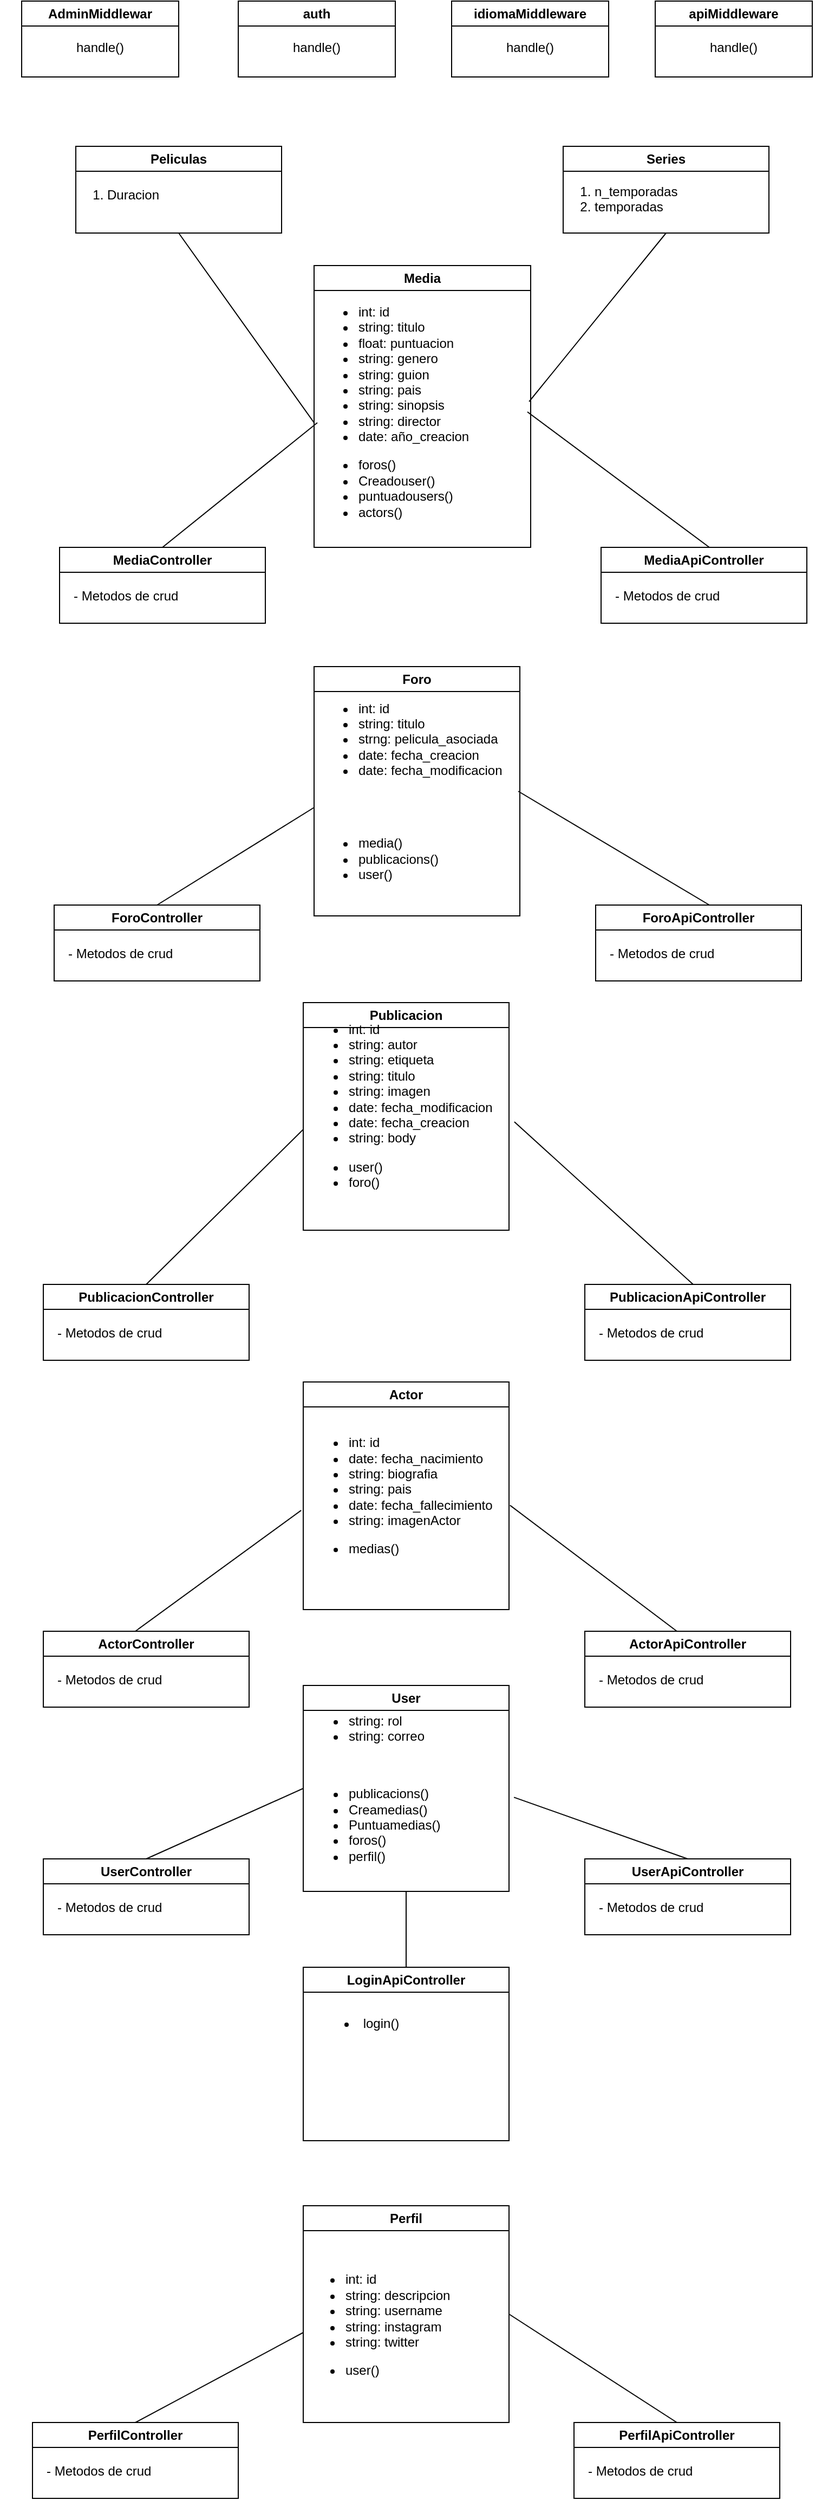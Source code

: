 <mxfile version="26.0.16">
  <diagram name="Página-1" id="hsjouiUlsG6Za-TGBeIv">
    <mxGraphModel dx="2261" dy="3092" grid="1" gridSize="10" guides="1" tooltips="1" connect="1" arrows="1" fold="1" page="1" pageScale="1" pageWidth="827" pageHeight="1169" math="0" shadow="0">
      <root>
        <mxCell id="0" />
        <mxCell id="1" parent="0" />
        <mxCell id="Btvpl0j_3GmCOnRVqHgX-11" value="MediaController" style="swimlane;whiteSpace=wrap;html=1;" parent="1" vertex="1">
          <mxGeometry x="-770" y="-1250" width="190" height="70" as="geometry" />
        </mxCell>
        <mxCell id="Btvpl0j_3GmCOnRVqHgX-12" value="- Metodos de crud" style="text;strokeColor=none;fillColor=none;align=left;verticalAlign=middle;spacingLeft=4;spacingRight=4;overflow=hidden;points=[[0,0.5],[1,0.5]];portConstraint=eastwest;rotatable=0;whiteSpace=wrap;html=1;" parent="Btvpl0j_3GmCOnRVqHgX-11" vertex="1">
          <mxGeometry x="7" y="30" width="173" height="30" as="geometry" />
        </mxCell>
        <mxCell id="Btvpl0j_3GmCOnRVqHgX-13" value="ForoController" style="swimlane;whiteSpace=wrap;html=1;" parent="1" vertex="1">
          <mxGeometry x="-775" y="-920" width="190" height="70" as="geometry" />
        </mxCell>
        <mxCell id="Btvpl0j_3GmCOnRVqHgX-14" value="- Metodos de crud" style="text;strokeColor=none;fillColor=none;align=left;verticalAlign=middle;spacingLeft=4;spacingRight=4;overflow=hidden;points=[[0,0.5],[1,0.5]];portConstraint=eastwest;rotatable=0;whiteSpace=wrap;html=1;" parent="Btvpl0j_3GmCOnRVqHgX-13" vertex="1">
          <mxGeometry x="7" y="30" width="173" height="30" as="geometry" />
        </mxCell>
        <mxCell id="Btvpl0j_3GmCOnRVqHgX-15" value="ActorController" style="swimlane;whiteSpace=wrap;html=1;" parent="1" vertex="1">
          <mxGeometry x="-785" y="-250" width="190" height="70" as="geometry" />
        </mxCell>
        <mxCell id="Btvpl0j_3GmCOnRVqHgX-16" value="- Metodos de crud" style="text;strokeColor=none;fillColor=none;align=left;verticalAlign=middle;spacingLeft=4;spacingRight=4;overflow=hidden;points=[[0,0.5],[1,0.5]];portConstraint=eastwest;rotatable=0;whiteSpace=wrap;html=1;" parent="Btvpl0j_3GmCOnRVqHgX-15" vertex="1">
          <mxGeometry x="7" y="30" width="173" height="30" as="geometry" />
        </mxCell>
        <mxCell id="Btvpl0j_3GmCOnRVqHgX-17" value="UserController" style="swimlane;whiteSpace=wrap;html=1;" parent="1" vertex="1">
          <mxGeometry x="-785" y="-40" width="190" height="70" as="geometry" />
        </mxCell>
        <mxCell id="Btvpl0j_3GmCOnRVqHgX-18" value="- Metodos de crud" style="text;strokeColor=none;fillColor=none;align=left;verticalAlign=middle;spacingLeft=4;spacingRight=4;overflow=hidden;points=[[0,0.5],[1,0.5]];portConstraint=eastwest;rotatable=0;whiteSpace=wrap;html=1;" parent="Btvpl0j_3GmCOnRVqHgX-17" vertex="1">
          <mxGeometry x="7" y="30" width="173" height="30" as="geometry" />
        </mxCell>
        <mxCell id="Btvpl0j_3GmCOnRVqHgX-23" value="MediaApiController" style="swimlane;whiteSpace=wrap;html=1;" parent="1" vertex="1">
          <mxGeometry x="-270" y="-1250" width="190" height="70" as="geometry" />
        </mxCell>
        <mxCell id="Btvpl0j_3GmCOnRVqHgX-24" value="- Metodos de crud" style="text;strokeColor=none;fillColor=none;align=left;verticalAlign=middle;spacingLeft=4;spacingRight=4;overflow=hidden;points=[[0,0.5],[1,0.5]];portConstraint=eastwest;rotatable=0;whiteSpace=wrap;html=1;" parent="Btvpl0j_3GmCOnRVqHgX-23" vertex="1">
          <mxGeometry x="7" y="30" width="173" height="30" as="geometry" />
        </mxCell>
        <mxCell id="Btvpl0j_3GmCOnRVqHgX-25" value="ForoApiController" style="swimlane;whiteSpace=wrap;html=1;" parent="1" vertex="1">
          <mxGeometry x="-275" y="-920" width="190" height="70" as="geometry" />
        </mxCell>
        <mxCell id="Btvpl0j_3GmCOnRVqHgX-26" value="- Metodos de crud" style="text;strokeColor=none;fillColor=none;align=left;verticalAlign=middle;spacingLeft=4;spacingRight=4;overflow=hidden;points=[[0,0.5],[1,0.5]];portConstraint=eastwest;rotatable=0;whiteSpace=wrap;html=1;" parent="Btvpl0j_3GmCOnRVqHgX-25" vertex="1">
          <mxGeometry x="7" y="30" width="173" height="30" as="geometry" />
        </mxCell>
        <mxCell id="Btvpl0j_3GmCOnRVqHgX-27" value="ActorApiController" style="swimlane;whiteSpace=wrap;html=1;" parent="1" vertex="1">
          <mxGeometry x="-285" y="-250" width="190" height="70" as="geometry" />
        </mxCell>
        <mxCell id="Btvpl0j_3GmCOnRVqHgX-28" value="- Metodos de crud" style="text;strokeColor=none;fillColor=none;align=left;verticalAlign=middle;spacingLeft=4;spacingRight=4;overflow=hidden;points=[[0,0.5],[1,0.5]];portConstraint=eastwest;rotatable=0;whiteSpace=wrap;html=1;" parent="Btvpl0j_3GmCOnRVqHgX-27" vertex="1">
          <mxGeometry x="7" y="30" width="173" height="30" as="geometry" />
        </mxCell>
        <mxCell id="Btvpl0j_3GmCOnRVqHgX-29" value="UserApiController" style="swimlane;whiteSpace=wrap;html=1;" parent="1" vertex="1">
          <mxGeometry x="-285" y="-40" width="190" height="70" as="geometry" />
        </mxCell>
        <mxCell id="Btvpl0j_3GmCOnRVqHgX-30" value="- Metodos de crud" style="text;strokeColor=none;fillColor=none;align=left;verticalAlign=middle;spacingLeft=4;spacingRight=4;overflow=hidden;points=[[0,0.5],[1,0.5]];portConstraint=eastwest;rotatable=0;whiteSpace=wrap;html=1;" parent="Btvpl0j_3GmCOnRVqHgX-29" vertex="1">
          <mxGeometry x="7" y="30" width="173" height="30" as="geometry" />
        </mxCell>
        <mxCell id="Btvpl0j_3GmCOnRVqHgX-33" value="Peliculas" style="swimlane;whiteSpace=wrap;html=1;" parent="1" vertex="1">
          <mxGeometry x="-755" y="-1620" width="190" height="80" as="geometry" />
        </mxCell>
        <mxCell id="Btvpl0j_3GmCOnRVqHgX-68" value="&lt;ol&gt;&lt;li&gt;Duracion&lt;br&gt;&lt;/li&gt;&lt;/ol&gt;" style="text;strokeColor=none;fillColor=none;html=1;whiteSpace=wrap;verticalAlign=middle;overflow=hidden;" parent="Btvpl0j_3GmCOnRVqHgX-33" vertex="1">
          <mxGeometry x="-13" y="20" width="210" height="50" as="geometry" />
        </mxCell>
        <mxCell id="yggabCDSChldN73oCIkF-1" style="edgeStyle=orthogonalEdgeStyle;rounded=0;orthogonalLoop=1;jettySize=auto;html=1;exitX=0.5;exitY=0;exitDx=0;exitDy=0;" edge="1" parent="1" source="Btvpl0j_3GmCOnRVqHgX-41">
          <mxGeometry relative="1" as="geometry">
            <mxPoint x="-435" y="-1500" as="targetPoint" />
          </mxGeometry>
        </mxCell>
        <mxCell id="Btvpl0j_3GmCOnRVqHgX-41" value="Media" style="swimlane;whiteSpace=wrap;html=1;startSize=23;" parent="1" vertex="1">
          <mxGeometry x="-535" y="-1510" width="200" height="260" as="geometry" />
        </mxCell>
        <mxCell id="Btvpl0j_3GmCOnRVqHgX-81" value="&lt;ul&gt;&lt;li&gt;int: id&lt;/li&gt;&lt;li&gt;string: titulo&lt;br&gt;&lt;/li&gt;&lt;li&gt;float: puntuacion&lt;/li&gt;&lt;li&gt;string: genero&lt;/li&gt;&lt;li&gt;string: guion&lt;/li&gt;&lt;li&gt;string: pais&lt;/li&gt;&lt;li&gt;string: sinopsis&lt;/li&gt;&lt;li&gt;string: director&lt;/li&gt;&lt;li&gt;date: año_creacion&lt;br&gt;&lt;/li&gt;&lt;/ul&gt;&lt;div&gt;&lt;ul&gt;&lt;li&gt;foros()&lt;/li&gt;&lt;li&gt;Creadouser()&lt;/li&gt;&lt;li&gt;puntuadousers()&lt;/li&gt;&lt;li&gt;actors()&lt;br&gt;&lt;/li&gt;&lt;/ul&gt;&lt;/div&gt;" style="text;strokeColor=none;fillColor=none;html=1;whiteSpace=wrap;verticalAlign=middle;overflow=hidden;" parent="Btvpl0j_3GmCOnRVqHgX-41" vertex="1">
          <mxGeometry x="-1.5" y="10" width="198.5" height="250" as="geometry" />
        </mxCell>
        <mxCell id="Btvpl0j_3GmCOnRVqHgX-43" value="Foro" style="swimlane;whiteSpace=wrap;html=1;startSize=23;" parent="1" vertex="1">
          <mxGeometry x="-535" y="-1140" width="190" height="230" as="geometry" />
        </mxCell>
        <mxCell id="Btvpl0j_3GmCOnRVqHgX-94" value="&lt;ul&gt;&lt;li&gt;int: id&lt;br&gt;&lt;/li&gt;&lt;li&gt;string: titulo&lt;br&gt;&lt;/li&gt;&lt;li&gt;strng: pelicula_asociada&lt;br&gt;&lt;/li&gt;&lt;li&gt;date: fecha_creacion&lt;/li&gt;&lt;li&gt;date: fecha_modificacion&lt;/li&gt;&lt;/ul&gt;&lt;div&gt;&lt;br&gt;&lt;/div&gt;&lt;div&gt;&lt;br&gt;&lt;/div&gt;&lt;div&gt;&lt;ul&gt;&lt;li&gt;media()&lt;/li&gt;&lt;li&gt;publicacions()&lt;/li&gt;&lt;li&gt;user()&lt;br&gt;&lt;/li&gt;&lt;/ul&gt;&lt;/div&gt;" style="text;strokeColor=none;fillColor=none;html=1;whiteSpace=wrap;verticalAlign=middle;overflow=hidden;" parent="Btvpl0j_3GmCOnRVqHgX-43" vertex="1">
          <mxGeometry x="-1.5" width="190" height="230" as="geometry" />
        </mxCell>
        <mxCell id="Btvpl0j_3GmCOnRVqHgX-45" value="Actor" style="swimlane;whiteSpace=wrap;html=1;" parent="1" vertex="1">
          <mxGeometry x="-545" y="-480" width="190" height="210" as="geometry" />
        </mxCell>
        <mxCell id="Btvpl0j_3GmCOnRVqHgX-101" value="&lt;ul&gt;&lt;li&gt;int: id&lt;br&gt;&lt;/li&gt;&lt;li&gt;date: fecha_nacimiento&lt;br&gt;&lt;/li&gt;&lt;li&gt;string: biografia&lt;br&gt;&lt;/li&gt;&lt;li&gt;string: pais&lt;br&gt;&lt;/li&gt;&lt;li&gt;date: fecha_fallecimiento&lt;br&gt;&lt;/li&gt;&lt;li&gt;string: imagenActor&lt;/li&gt;&lt;/ul&gt;&lt;div&gt;&lt;ul&gt;&lt;li&gt;medias()&lt;br&gt;&lt;/li&gt;&lt;/ul&gt;&lt;/div&gt;" style="text;strokeColor=none;fillColor=none;html=1;whiteSpace=wrap;verticalAlign=middle;overflow=hidden;" parent="Btvpl0j_3GmCOnRVqHgX-45" vertex="1">
          <mxGeometry width="190" height="210" as="geometry" />
        </mxCell>
        <mxCell id="Btvpl0j_3GmCOnRVqHgX-47" value="User" style="swimlane;whiteSpace=wrap;html=1;" parent="1" vertex="1">
          <mxGeometry x="-545" y="-200" width="190" height="190" as="geometry" />
        </mxCell>
        <mxCell id="Btvpl0j_3GmCOnRVqHgX-110" value="&lt;ul&gt;&lt;li&gt;string: rol&lt;br&gt;&lt;/li&gt;&lt;li&gt;string: correo&lt;br&gt;&lt;/li&gt;&lt;/ul&gt;&lt;div&gt;&lt;br&gt;&lt;/div&gt;&lt;div&gt;&lt;ul&gt;&lt;li&gt;publicacions()&lt;/li&gt;&lt;li&gt;Creamedias()&lt;/li&gt;&lt;li&gt;Puntuamedias()&lt;/li&gt;&lt;li&gt;foros()&lt;/li&gt;&lt;li&gt;perfil()&lt;br&gt;&lt;/li&gt;&lt;/ul&gt;&lt;/div&gt;" style="text;strokeColor=none;fillColor=none;html=1;whiteSpace=wrap;verticalAlign=middle;overflow=hidden;" parent="Btvpl0j_3GmCOnRVqHgX-47" vertex="1">
          <mxGeometry width="190" height="190" as="geometry" />
        </mxCell>
        <mxCell id="Btvpl0j_3GmCOnRVqHgX-51" value="PublicacionController" style="swimlane;whiteSpace=wrap;html=1;" parent="1" vertex="1">
          <mxGeometry x="-785" y="-570" width="190" height="70" as="geometry" />
        </mxCell>
        <mxCell id="Btvpl0j_3GmCOnRVqHgX-52" value="- Metodos de crud" style="text;strokeColor=none;fillColor=none;align=left;verticalAlign=middle;spacingLeft=4;spacingRight=4;overflow=hidden;points=[[0,0.5],[1,0.5]];portConstraint=eastwest;rotatable=0;whiteSpace=wrap;html=1;" parent="Btvpl0j_3GmCOnRVqHgX-51" vertex="1">
          <mxGeometry x="7" y="30" width="173" height="30" as="geometry" />
        </mxCell>
        <mxCell id="Btvpl0j_3GmCOnRVqHgX-53" value="PublicacionApiController" style="swimlane;whiteSpace=wrap;html=1;" parent="1" vertex="1">
          <mxGeometry x="-285" y="-570" width="190" height="70" as="geometry" />
        </mxCell>
        <mxCell id="Btvpl0j_3GmCOnRVqHgX-54" value="- Metodos de crud" style="text;strokeColor=none;fillColor=none;align=left;verticalAlign=middle;spacingLeft=4;spacingRight=4;overflow=hidden;points=[[0,0.5],[1,0.5]];portConstraint=eastwest;rotatable=0;whiteSpace=wrap;html=1;" parent="Btvpl0j_3GmCOnRVqHgX-53" vertex="1">
          <mxGeometry x="7" y="30" width="173" height="30" as="geometry" />
        </mxCell>
        <mxCell id="Btvpl0j_3GmCOnRVqHgX-56" value="Publicacion" style="swimlane;whiteSpace=wrap;html=1;startSize=23;" parent="1" vertex="1">
          <mxGeometry x="-545" y="-830" width="190" height="210" as="geometry" />
        </mxCell>
        <mxCell id="Btvpl0j_3GmCOnRVqHgX-95" value="&lt;ul&gt;&lt;li&gt;int: id&lt;br&gt;&lt;/li&gt;&lt;li&gt;string: autor&lt;br&gt;&lt;/li&gt;&lt;li&gt;string: etiqueta&lt;br&gt;&lt;/li&gt;&lt;li&gt;string: titulo&lt;br&gt;&lt;/li&gt;&lt;li&gt;string: imagen&lt;br&gt;&lt;/li&gt;&lt;li&gt;date: fecha_modificacion&lt;br&gt;&lt;/li&gt;&lt;li&gt;date: fecha_creacion&lt;br&gt;&lt;/li&gt;&lt;li&gt;string: body&lt;/li&gt;&lt;/ul&gt;&lt;div&gt;&lt;ul&gt;&lt;li&gt;user()&lt;/li&gt;&lt;li&gt;foro()&lt;br&gt;&lt;/li&gt;&lt;/ul&gt;&lt;/div&gt;" style="text;strokeColor=none;fillColor=none;html=1;whiteSpace=wrap;verticalAlign=middle;overflow=hidden;" parent="Btvpl0j_3GmCOnRVqHgX-56" vertex="1">
          <mxGeometry y="-20" width="190" height="230" as="geometry" />
        </mxCell>
        <mxCell id="Btvpl0j_3GmCOnRVqHgX-79" value="Series" style="swimlane;whiteSpace=wrap;html=1;" parent="1" vertex="1">
          <mxGeometry x="-305" y="-1620" width="190" height="80" as="geometry" />
        </mxCell>
        <mxCell id="Btvpl0j_3GmCOnRVqHgX-80" value="&lt;ol&gt;&lt;li&gt;n_temporadas&lt;/li&gt;&lt;li&gt;temporadas&lt;br&gt;&lt;/li&gt;&lt;/ol&gt;" style="text;strokeColor=none;fillColor=none;html=1;whiteSpace=wrap;verticalAlign=middle;overflow=hidden;" parent="Btvpl0j_3GmCOnRVqHgX-79" vertex="1">
          <mxGeometry x="-13" y="20" width="210" height="50" as="geometry" />
        </mxCell>
        <mxCell id="Btvpl0j_3GmCOnRVqHgX-105" value="PerfilController" style="swimlane;whiteSpace=wrap;html=1;" parent="1" vertex="1">
          <mxGeometry x="-795" y="480" width="190" height="70" as="geometry" />
        </mxCell>
        <mxCell id="Btvpl0j_3GmCOnRVqHgX-106" value="- Metodos de crud" style="text;strokeColor=none;fillColor=none;align=left;verticalAlign=middle;spacingLeft=4;spacingRight=4;overflow=hidden;points=[[0,0.5],[1,0.5]];portConstraint=eastwest;rotatable=0;whiteSpace=wrap;html=1;" parent="Btvpl0j_3GmCOnRVqHgX-105" vertex="1">
          <mxGeometry x="7" y="30" width="173" height="30" as="geometry" />
        </mxCell>
        <mxCell id="Btvpl0j_3GmCOnRVqHgX-107" value="PerfilApiController" style="swimlane;whiteSpace=wrap;html=1;" parent="1" vertex="1">
          <mxGeometry x="-295" y="480" width="190" height="70" as="geometry" />
        </mxCell>
        <mxCell id="Btvpl0j_3GmCOnRVqHgX-108" value="- Metodos de crud" style="text;strokeColor=none;fillColor=none;align=left;verticalAlign=middle;spacingLeft=4;spacingRight=4;overflow=hidden;points=[[0,0.5],[1,0.5]];portConstraint=eastwest;rotatable=0;whiteSpace=wrap;html=1;" parent="Btvpl0j_3GmCOnRVqHgX-107" vertex="1">
          <mxGeometry x="7" y="30" width="173" height="30" as="geometry" />
        </mxCell>
        <mxCell id="Btvpl0j_3GmCOnRVqHgX-109" value="Perfil" style="swimlane;whiteSpace=wrap;html=1;" parent="1" vertex="1">
          <mxGeometry x="-545" y="280" width="190" height="200" as="geometry" />
        </mxCell>
        <mxCell id="Btvpl0j_3GmCOnRVqHgX-112" value="&lt;ul&gt;&lt;li&gt;int: id&lt;br&gt;&lt;/li&gt;&lt;li&gt;string: descripcion&lt;br&gt;&lt;/li&gt;&lt;li&gt;string: username&lt;/li&gt;&lt;li&gt;string: instagram&lt;/li&gt;&lt;li&gt;string: twitter&lt;/li&gt;&lt;/ul&gt;&lt;div&gt;&lt;ul&gt;&lt;li&gt;&lt;span style=&quot;white-space: pre;&quot;&gt;user()&#x9;&lt;/span&gt;&lt;/li&gt;&lt;/ul&gt;&lt;/div&gt;" style="text;strokeColor=none;fillColor=none;html=1;whiteSpace=wrap;verticalAlign=middle;overflow=hidden;" parent="Btvpl0j_3GmCOnRVqHgX-109" vertex="1">
          <mxGeometry x="-3" y="20" width="190" height="180" as="geometry" />
        </mxCell>
        <mxCell id="Btvpl0j_3GmCOnRVqHgX-111" value="LoginApiController" style="swimlane;whiteSpace=wrap;html=1;" parent="1" vertex="1">
          <mxGeometry x="-545" y="60" width="190" height="160" as="geometry" />
        </mxCell>
        <mxCell id="Btvpl0j_3GmCOnRVqHgX-114" value="&lt;ul&gt;&lt;li&gt;&amp;nbsp;login()&lt;/li&gt;&lt;/ul&gt;" style="text;strokeColor=none;fillColor=none;align=left;verticalAlign=middle;spacingLeft=4;spacingRight=4;overflow=hidden;points=[[0,0.5],[1,0.5]];portConstraint=eastwest;rotatable=0;whiteSpace=wrap;html=1;" parent="Btvpl0j_3GmCOnRVqHgX-111" vertex="1">
          <mxGeometry x="5.5" y="30" width="173" height="30" as="geometry" />
        </mxCell>
        <mxCell id="Btvpl0j_3GmCOnRVqHgX-123" value="AdminMiddlewar" style="swimlane;whiteSpace=wrap;html=1;" parent="1" vertex="1">
          <mxGeometry x="-805" y="-1754" width="145" height="70" as="geometry" />
        </mxCell>
        <mxCell id="Btvpl0j_3GmCOnRVqHgX-125" value="handle()" style="text;html=1;align=center;verticalAlign=middle;whiteSpace=wrap;rounded=0;" parent="Btvpl0j_3GmCOnRVqHgX-123" vertex="1">
          <mxGeometry x="-20" y="15" width="185" height="55" as="geometry" />
        </mxCell>
        <mxCell id="Btvpl0j_3GmCOnRVqHgX-132" value="auth" style="swimlane;whiteSpace=wrap;html=1;" parent="1" vertex="1">
          <mxGeometry x="-605" y="-1754" width="145" height="70" as="geometry" />
        </mxCell>
        <mxCell id="Btvpl0j_3GmCOnRVqHgX-133" value="handle()" style="text;html=1;align=center;verticalAlign=middle;whiteSpace=wrap;rounded=0;" parent="Btvpl0j_3GmCOnRVqHgX-132" vertex="1">
          <mxGeometry x="-20" y="15" width="185" height="55" as="geometry" />
        </mxCell>
        <mxCell id="Btvpl0j_3GmCOnRVqHgX-134" value="idiomaMiddleware" style="swimlane;whiteSpace=wrap;html=1;" parent="1" vertex="1">
          <mxGeometry x="-408" y="-1754" width="145" height="70" as="geometry" />
        </mxCell>
        <mxCell id="Btvpl0j_3GmCOnRVqHgX-135" value="handle()" style="text;html=1;align=center;verticalAlign=middle;whiteSpace=wrap;rounded=0;" parent="Btvpl0j_3GmCOnRVqHgX-134" vertex="1">
          <mxGeometry x="-20" y="15" width="185" height="55" as="geometry" />
        </mxCell>
        <mxCell id="Btvpl0j_3GmCOnRVqHgX-144" value="apiMiddleware" style="swimlane;whiteSpace=wrap;html=1;" parent="1" vertex="1">
          <mxGeometry x="-220" y="-1754" width="145" height="70" as="geometry" />
        </mxCell>
        <mxCell id="Btvpl0j_3GmCOnRVqHgX-145" value="handle()" style="text;html=1;align=center;verticalAlign=middle;whiteSpace=wrap;rounded=0;" parent="Btvpl0j_3GmCOnRVqHgX-144" vertex="1">
          <mxGeometry x="-20" y="15" width="185" height="55" as="geometry" />
        </mxCell>
        <mxCell id="Btvpl0j_3GmCOnRVqHgX-150" value="" style="endArrow=none;html=1;rounded=0;entryX=0;entryY=0.5;entryDx=0;entryDy=0;" parent="1" target="Btvpl0j_3GmCOnRVqHgX-110" edge="1">
          <mxGeometry width="50" height="50" relative="1" as="geometry">
            <mxPoint x="-690" y="-40" as="sourcePoint" />
            <mxPoint x="-640" y="-90" as="targetPoint" />
          </mxGeometry>
        </mxCell>
        <mxCell id="Btvpl0j_3GmCOnRVqHgX-151" value="" style="endArrow=none;html=1;rounded=0;entryX=1.024;entryY=0.543;entryDx=0;entryDy=0;entryPerimeter=0;" parent="1" target="Btvpl0j_3GmCOnRVqHgX-110" edge="1">
          <mxGeometry width="50" height="50" relative="1" as="geometry">
            <mxPoint x="-190" y="-40" as="sourcePoint" />
            <mxPoint x="-45" y="-105" as="targetPoint" />
          </mxGeometry>
        </mxCell>
        <mxCell id="Btvpl0j_3GmCOnRVqHgX-152" value="" style="endArrow=none;html=1;rounded=0;entryX=0.5;entryY=1;entryDx=0;entryDy=0;exitX=0.5;exitY=0;exitDx=0;exitDy=0;" parent="1" source="Btvpl0j_3GmCOnRVqHgX-111" target="Btvpl0j_3GmCOnRVqHgX-110" edge="1">
          <mxGeometry width="50" height="50" relative="1" as="geometry">
            <mxPoint x="-670" y="-20" as="sourcePoint" />
            <mxPoint x="-525" y="-85" as="targetPoint" />
          </mxGeometry>
        </mxCell>
        <mxCell id="Btvpl0j_3GmCOnRVqHgX-153" value="" style="endArrow=none;html=1;rounded=0;entryX=1.005;entryY=0.542;entryDx=0;entryDy=0;entryPerimeter=0;" parent="1" target="Btvpl0j_3GmCOnRVqHgX-101" edge="1">
          <mxGeometry width="50" height="50" relative="1" as="geometry">
            <mxPoint x="-200" y="-250" as="sourcePoint" />
            <mxPoint x="-55" y="-315" as="targetPoint" />
          </mxGeometry>
        </mxCell>
        <mxCell id="Btvpl0j_3GmCOnRVqHgX-154" value="" style="endArrow=none;html=1;rounded=0;entryX=-0.01;entryY=0.564;entryDx=0;entryDy=0;entryPerimeter=0;" parent="1" target="Btvpl0j_3GmCOnRVqHgX-101" edge="1">
          <mxGeometry width="50" height="50" relative="1" as="geometry">
            <mxPoint x="-700" y="-250" as="sourcePoint" />
            <mxPoint x="-555" y="-315" as="targetPoint" />
          </mxGeometry>
        </mxCell>
        <mxCell id="Btvpl0j_3GmCOnRVqHgX-155" value="" style="endArrow=none;html=1;rounded=0;entryX=1;entryY=0.5;entryDx=0;entryDy=0;" parent="1" target="Btvpl0j_3GmCOnRVqHgX-109" edge="1">
          <mxGeometry width="50" height="50" relative="1" as="geometry">
            <mxPoint x="-200" y="480" as="sourcePoint" />
            <mxPoint x="-360" y="423" as="targetPoint" />
          </mxGeometry>
        </mxCell>
        <mxCell id="Btvpl0j_3GmCOnRVqHgX-156" value="" style="endArrow=none;html=1;rounded=0;entryX=0.5;entryY=0;entryDx=0;entryDy=0;" parent="1" target="Btvpl0j_3GmCOnRVqHgX-105" edge="1">
          <mxGeometry width="50" height="50" relative="1" as="geometry">
            <mxPoint x="-545" y="397" as="sourcePoint" />
            <mxPoint x="-705" y="340" as="targetPoint" />
          </mxGeometry>
        </mxCell>
        <mxCell id="Btvpl0j_3GmCOnRVqHgX-157" value="" style="endArrow=none;html=1;rounded=0;entryX=1.026;entryY=0.565;entryDx=0;entryDy=0;entryPerimeter=0;" parent="1" target="Btvpl0j_3GmCOnRVqHgX-95" edge="1">
          <mxGeometry width="50" height="50" relative="1" as="geometry">
            <mxPoint x="-185" y="-570" as="sourcePoint" />
            <mxPoint x="-345" y="-627" as="targetPoint" />
          </mxGeometry>
        </mxCell>
        <mxCell id="Btvpl0j_3GmCOnRVqHgX-158" value="" style="endArrow=none;html=1;rounded=0;entryX=0.5;entryY=0;entryDx=0;entryDy=0;" parent="1" target="Btvpl0j_3GmCOnRVqHgX-51" edge="1">
          <mxGeometry width="50" height="50" relative="1" as="geometry">
            <mxPoint x="-545" y="-713" as="sourcePoint" />
            <mxPoint x="-705" y="-770" as="targetPoint" />
          </mxGeometry>
        </mxCell>
        <mxCell id="Btvpl0j_3GmCOnRVqHgX-159" value="" style="endArrow=none;html=1;rounded=0;entryX=1;entryY=0.5;entryDx=0;entryDy=0;" parent="1" target="Btvpl0j_3GmCOnRVqHgX-94" edge="1">
          <mxGeometry width="50" height="50" relative="1" as="geometry">
            <mxPoint x="-170" y="-920" as="sourcePoint" />
            <mxPoint x="-335" y="-1070" as="targetPoint" />
          </mxGeometry>
        </mxCell>
        <mxCell id="Btvpl0j_3GmCOnRVqHgX-160" value="" style="endArrow=none;html=1;rounded=0;entryX=0.5;entryY=0;entryDx=0;entryDy=0;" parent="1" target="Btvpl0j_3GmCOnRVqHgX-13" edge="1">
          <mxGeometry width="50" height="50" relative="1" as="geometry">
            <mxPoint x="-535" y="-1010" as="sourcePoint" />
            <mxPoint x="-700" y="-1160" as="targetPoint" />
          </mxGeometry>
        </mxCell>
        <mxCell id="Btvpl0j_3GmCOnRVqHgX-161" value="" style="endArrow=none;html=1;rounded=0;entryX=1;entryY=0.5;entryDx=0;entryDy=0;" parent="1" target="Btvpl0j_3GmCOnRVqHgX-81" edge="1">
          <mxGeometry width="50" height="50" relative="1" as="geometry">
            <mxPoint x="-170" y="-1250" as="sourcePoint" />
            <mxPoint x="-330" y="-1375" as="targetPoint" />
          </mxGeometry>
        </mxCell>
        <mxCell id="Btvpl0j_3GmCOnRVqHgX-162" value="" style="endArrow=none;html=1;rounded=0;entryX=1;entryY=0.5;entryDx=0;entryDy=0;exitX=1.008;exitY=0.462;exitDx=0;exitDy=0;exitPerimeter=0;" parent="1" source="Btvpl0j_3GmCOnRVqHgX-81" edge="1">
          <mxGeometry width="50" height="50" relative="1" as="geometry">
            <mxPoint x="-42" y="-1415" as="sourcePoint" />
            <mxPoint x="-210" y="-1540" as="targetPoint" />
          </mxGeometry>
        </mxCell>
        <mxCell id="Btvpl0j_3GmCOnRVqHgX-163" value="" style="endArrow=none;html=1;rounded=0;entryX=0.5;entryY=1;entryDx=0;entryDy=0;" parent="1" target="Btvpl0j_3GmCOnRVqHgX-33" edge="1">
          <mxGeometry width="50" height="50" relative="1" as="geometry">
            <mxPoint x="-535" y="-1365" as="sourcePoint" />
            <mxPoint x="-703" y="-1490" as="targetPoint" />
          </mxGeometry>
        </mxCell>
        <mxCell id="Btvpl0j_3GmCOnRVqHgX-164" value="" style="endArrow=none;html=1;rounded=0;entryX=0.5;entryY=0;entryDx=0;entryDy=0;" parent="1" target="Btvpl0j_3GmCOnRVqHgX-11" edge="1">
          <mxGeometry width="50" height="50" relative="1" as="geometry">
            <mxPoint x="-532" y="-1365" as="sourcePoint" />
            <mxPoint x="-700" y="-1490" as="targetPoint" />
          </mxGeometry>
        </mxCell>
      </root>
    </mxGraphModel>
  </diagram>
</mxfile>
